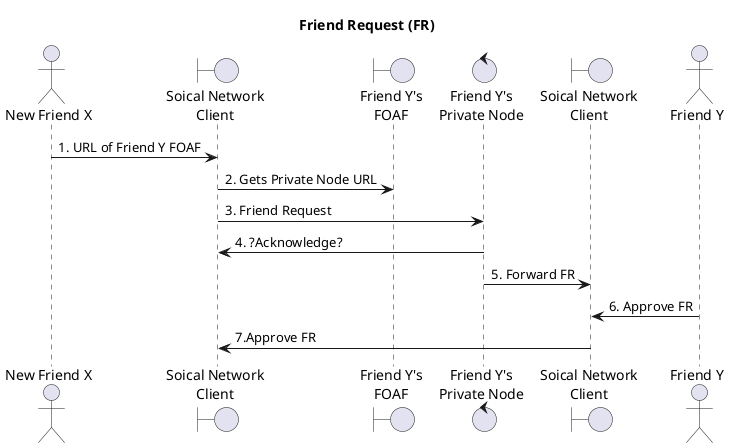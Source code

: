 @startuml

title "Friend Request (FR)"

actor "New Friend X" as X
boundary "Soical Network\nClient" as SSCX
boundary "Friend Y's\nFOAF" as FOAF
control "Friend Y's\nPrivate Node" as Node
boundary "Soical Network\nClient" as SSCY
actor "Friend Y" as Y

X -> SSCX : 1. URL of Friend Y FOAF
SSCX -> FOAF : 2. Gets Private Node URL
SSCX -> Node : 3. Friend Request
Node -> SSCX : 4. ?Acknowledge?
Node -> SSCY : 5. Forward FR
Y -> SSCY : 6. Approve FR
SSCY -> SSCX : 7.Approve FR

@enduml